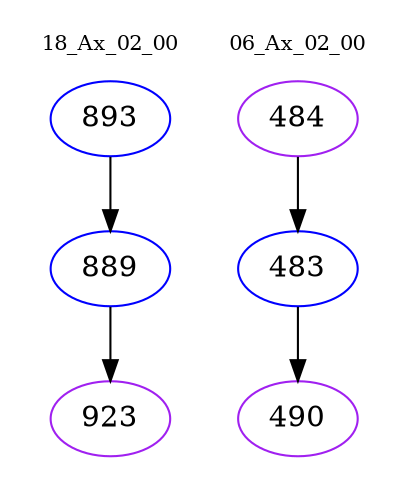 digraph{
subgraph cluster_0 {
color = white
label = "18_Ax_02_00";
fontsize=10;
T0_893 [label="893", color="blue"]
T0_893 -> T0_889 [color="black"]
T0_889 [label="889", color="blue"]
T0_889 -> T0_923 [color="black"]
T0_923 [label="923", color="purple"]
}
subgraph cluster_1 {
color = white
label = "06_Ax_02_00";
fontsize=10;
T1_484 [label="484", color="purple"]
T1_484 -> T1_483 [color="black"]
T1_483 [label="483", color="blue"]
T1_483 -> T1_490 [color="black"]
T1_490 [label="490", color="purple"]
}
}

